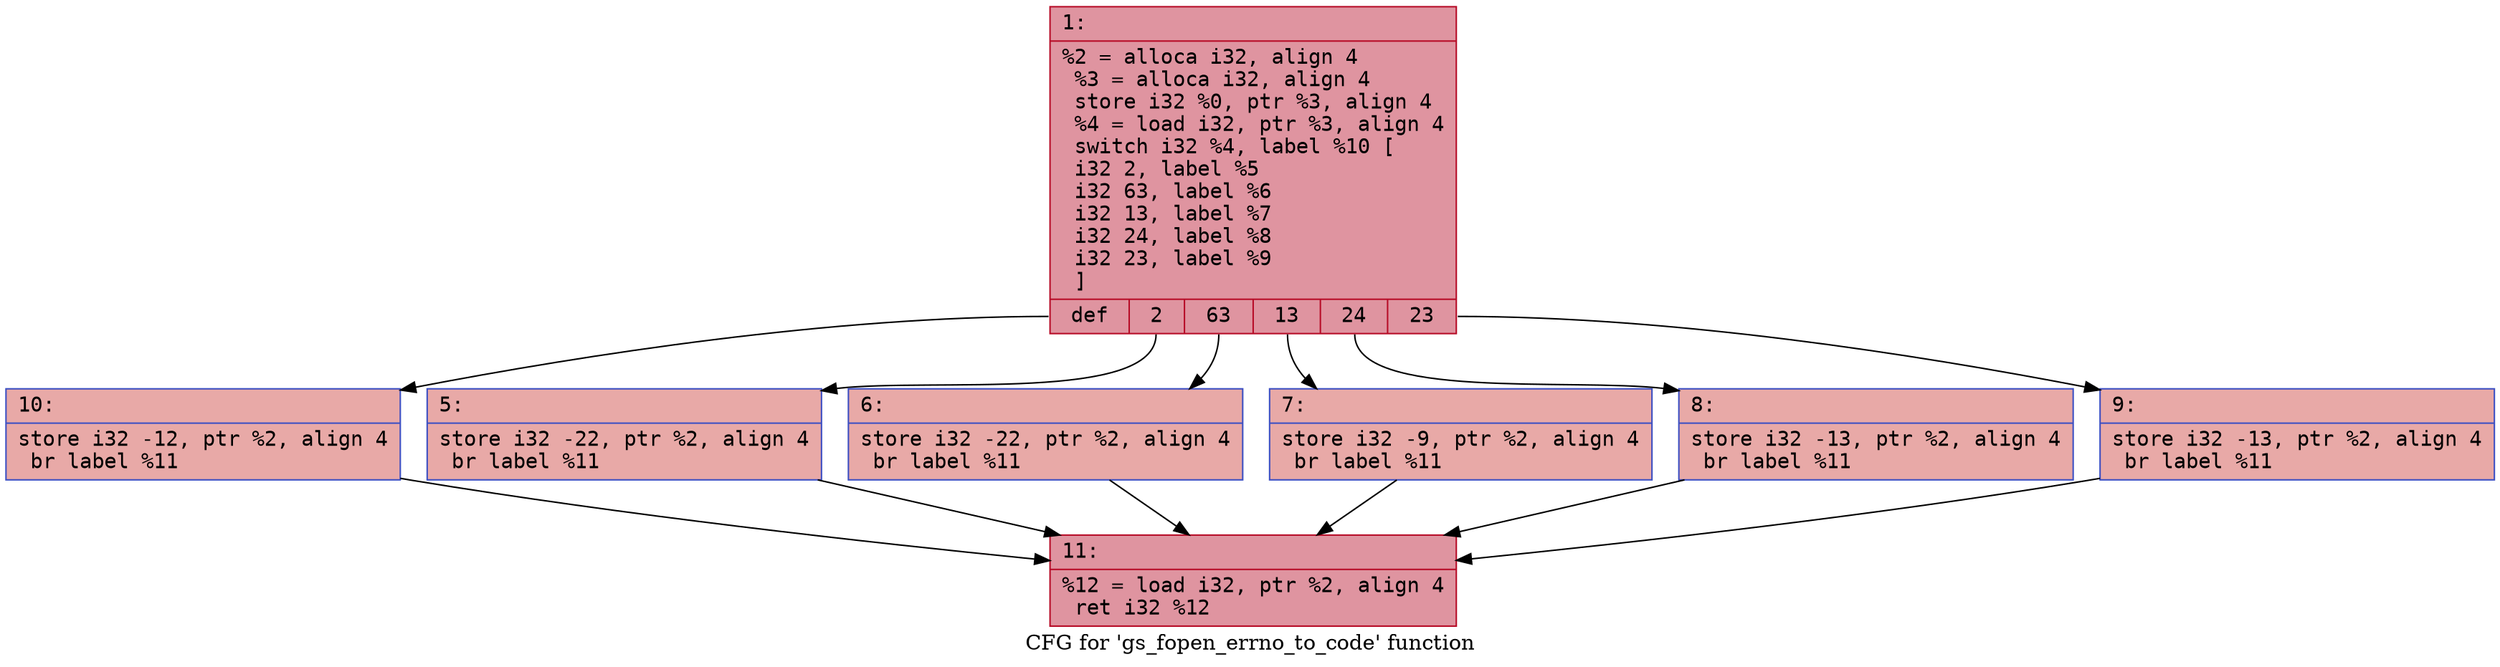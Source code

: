 digraph "CFG for 'gs_fopen_errno_to_code' function" {
	label="CFG for 'gs_fopen_errno_to_code' function";

	Node0x60000199ed00 [shape=record,color="#b70d28ff", style=filled, fillcolor="#b70d2870" fontname="Courier",label="{1:\l|  %2 = alloca i32, align 4\l  %3 = alloca i32, align 4\l  store i32 %0, ptr %3, align 4\l  %4 = load i32, ptr %3, align 4\l  switch i32 %4, label %10 [\l    i32 2, label %5\l    i32 63, label %6\l    i32 13, label %7\l    i32 24, label %8\l    i32 23, label %9\l  ]\l|{<s0>def|<s1>2|<s2>63|<s3>13|<s4>24|<s5>23}}"];
	Node0x60000199ed00:s0 -> Node0x60000199eee0[tooltip="1 -> 10\nProbability 16.67%" ];
	Node0x60000199ed00:s1 -> Node0x60000199ed50[tooltip="1 -> 5\nProbability 16.67%" ];
	Node0x60000199ed00:s2 -> Node0x60000199eda0[tooltip="1 -> 6\nProbability 16.67%" ];
	Node0x60000199ed00:s3 -> Node0x60000199edf0[tooltip="1 -> 7\nProbability 16.67%" ];
	Node0x60000199ed00:s4 -> Node0x60000199ee40[tooltip="1 -> 8\nProbability 16.67%" ];
	Node0x60000199ed00:s5 -> Node0x60000199ee90[tooltip="1 -> 9\nProbability 16.67%" ];
	Node0x60000199ed50 [shape=record,color="#3d50c3ff", style=filled, fillcolor="#ca3b3770" fontname="Courier",label="{5:\l|  store i32 -22, ptr %2, align 4\l  br label %11\l}"];
	Node0x60000199ed50 -> Node0x60000199ef30[tooltip="5 -> 11\nProbability 100.00%" ];
	Node0x60000199eda0 [shape=record,color="#3d50c3ff", style=filled, fillcolor="#ca3b3770" fontname="Courier",label="{6:\l|  store i32 -22, ptr %2, align 4\l  br label %11\l}"];
	Node0x60000199eda0 -> Node0x60000199ef30[tooltip="6 -> 11\nProbability 100.00%" ];
	Node0x60000199edf0 [shape=record,color="#3d50c3ff", style=filled, fillcolor="#ca3b3770" fontname="Courier",label="{7:\l|  store i32 -9, ptr %2, align 4\l  br label %11\l}"];
	Node0x60000199edf0 -> Node0x60000199ef30[tooltip="7 -> 11\nProbability 100.00%" ];
	Node0x60000199ee40 [shape=record,color="#3d50c3ff", style=filled, fillcolor="#ca3b3770" fontname="Courier",label="{8:\l|  store i32 -13, ptr %2, align 4\l  br label %11\l}"];
	Node0x60000199ee40 -> Node0x60000199ef30[tooltip="8 -> 11\nProbability 100.00%" ];
	Node0x60000199ee90 [shape=record,color="#3d50c3ff", style=filled, fillcolor="#ca3b3770" fontname="Courier",label="{9:\l|  store i32 -13, ptr %2, align 4\l  br label %11\l}"];
	Node0x60000199ee90 -> Node0x60000199ef30[tooltip="9 -> 11\nProbability 100.00%" ];
	Node0x60000199eee0 [shape=record,color="#3d50c3ff", style=filled, fillcolor="#ca3b3770" fontname="Courier",label="{10:\l|  store i32 -12, ptr %2, align 4\l  br label %11\l}"];
	Node0x60000199eee0 -> Node0x60000199ef30[tooltip="10 -> 11\nProbability 100.00%" ];
	Node0x60000199ef30 [shape=record,color="#b70d28ff", style=filled, fillcolor="#b70d2870" fontname="Courier",label="{11:\l|  %12 = load i32, ptr %2, align 4\l  ret i32 %12\l}"];
}
